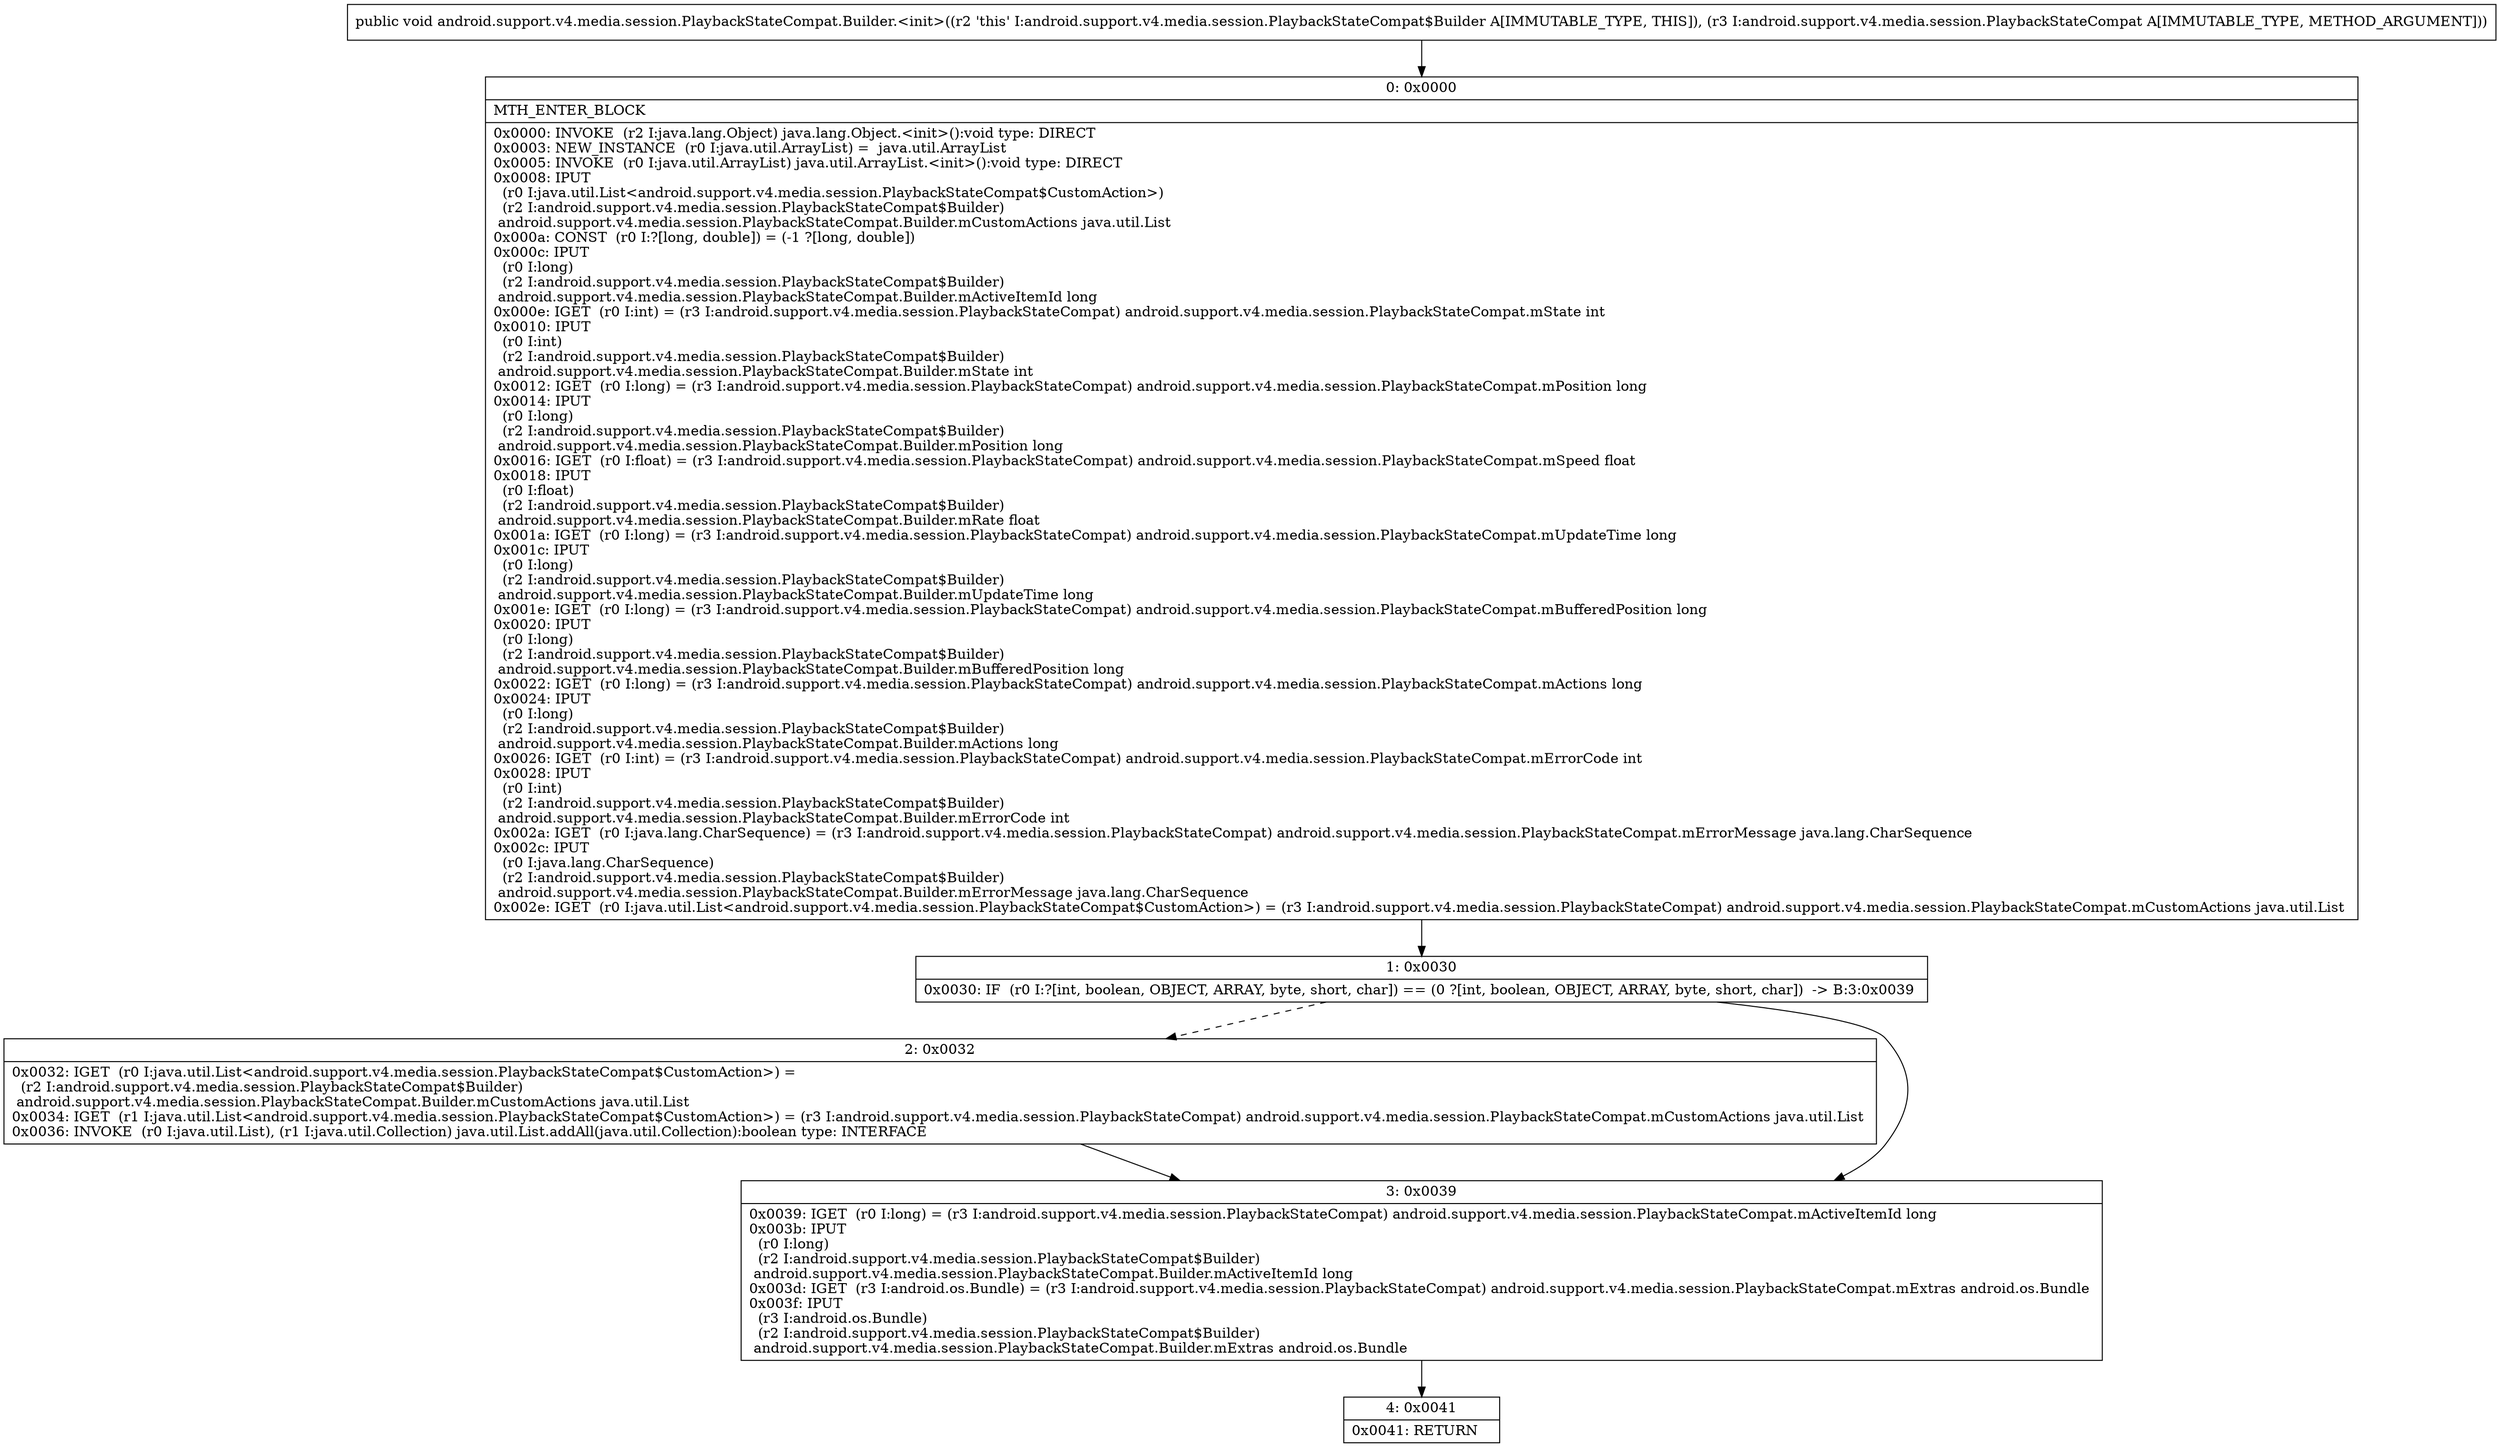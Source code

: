 digraph "CFG forandroid.support.v4.media.session.PlaybackStateCompat.Builder.\<init\>(Landroid\/support\/v4\/media\/session\/PlaybackStateCompat;)V" {
Node_0 [shape=record,label="{0\:\ 0x0000|MTH_ENTER_BLOCK\l|0x0000: INVOKE  (r2 I:java.lang.Object) java.lang.Object.\<init\>():void type: DIRECT \l0x0003: NEW_INSTANCE  (r0 I:java.util.ArrayList) =  java.util.ArrayList \l0x0005: INVOKE  (r0 I:java.util.ArrayList) java.util.ArrayList.\<init\>():void type: DIRECT \l0x0008: IPUT  \l  (r0 I:java.util.List\<android.support.v4.media.session.PlaybackStateCompat$CustomAction\>)\l  (r2 I:android.support.v4.media.session.PlaybackStateCompat$Builder)\l android.support.v4.media.session.PlaybackStateCompat.Builder.mCustomActions java.util.List \l0x000a: CONST  (r0 I:?[long, double]) = (\-1 ?[long, double]) \l0x000c: IPUT  \l  (r0 I:long)\l  (r2 I:android.support.v4.media.session.PlaybackStateCompat$Builder)\l android.support.v4.media.session.PlaybackStateCompat.Builder.mActiveItemId long \l0x000e: IGET  (r0 I:int) = (r3 I:android.support.v4.media.session.PlaybackStateCompat) android.support.v4.media.session.PlaybackStateCompat.mState int \l0x0010: IPUT  \l  (r0 I:int)\l  (r2 I:android.support.v4.media.session.PlaybackStateCompat$Builder)\l android.support.v4.media.session.PlaybackStateCompat.Builder.mState int \l0x0012: IGET  (r0 I:long) = (r3 I:android.support.v4.media.session.PlaybackStateCompat) android.support.v4.media.session.PlaybackStateCompat.mPosition long \l0x0014: IPUT  \l  (r0 I:long)\l  (r2 I:android.support.v4.media.session.PlaybackStateCompat$Builder)\l android.support.v4.media.session.PlaybackStateCompat.Builder.mPosition long \l0x0016: IGET  (r0 I:float) = (r3 I:android.support.v4.media.session.PlaybackStateCompat) android.support.v4.media.session.PlaybackStateCompat.mSpeed float \l0x0018: IPUT  \l  (r0 I:float)\l  (r2 I:android.support.v4.media.session.PlaybackStateCompat$Builder)\l android.support.v4.media.session.PlaybackStateCompat.Builder.mRate float \l0x001a: IGET  (r0 I:long) = (r3 I:android.support.v4.media.session.PlaybackStateCompat) android.support.v4.media.session.PlaybackStateCompat.mUpdateTime long \l0x001c: IPUT  \l  (r0 I:long)\l  (r2 I:android.support.v4.media.session.PlaybackStateCompat$Builder)\l android.support.v4.media.session.PlaybackStateCompat.Builder.mUpdateTime long \l0x001e: IGET  (r0 I:long) = (r3 I:android.support.v4.media.session.PlaybackStateCompat) android.support.v4.media.session.PlaybackStateCompat.mBufferedPosition long \l0x0020: IPUT  \l  (r0 I:long)\l  (r2 I:android.support.v4.media.session.PlaybackStateCompat$Builder)\l android.support.v4.media.session.PlaybackStateCompat.Builder.mBufferedPosition long \l0x0022: IGET  (r0 I:long) = (r3 I:android.support.v4.media.session.PlaybackStateCompat) android.support.v4.media.session.PlaybackStateCompat.mActions long \l0x0024: IPUT  \l  (r0 I:long)\l  (r2 I:android.support.v4.media.session.PlaybackStateCompat$Builder)\l android.support.v4.media.session.PlaybackStateCompat.Builder.mActions long \l0x0026: IGET  (r0 I:int) = (r3 I:android.support.v4.media.session.PlaybackStateCompat) android.support.v4.media.session.PlaybackStateCompat.mErrorCode int \l0x0028: IPUT  \l  (r0 I:int)\l  (r2 I:android.support.v4.media.session.PlaybackStateCompat$Builder)\l android.support.v4.media.session.PlaybackStateCompat.Builder.mErrorCode int \l0x002a: IGET  (r0 I:java.lang.CharSequence) = (r3 I:android.support.v4.media.session.PlaybackStateCompat) android.support.v4.media.session.PlaybackStateCompat.mErrorMessage java.lang.CharSequence \l0x002c: IPUT  \l  (r0 I:java.lang.CharSequence)\l  (r2 I:android.support.v4.media.session.PlaybackStateCompat$Builder)\l android.support.v4.media.session.PlaybackStateCompat.Builder.mErrorMessage java.lang.CharSequence \l0x002e: IGET  (r0 I:java.util.List\<android.support.v4.media.session.PlaybackStateCompat$CustomAction\>) = (r3 I:android.support.v4.media.session.PlaybackStateCompat) android.support.v4.media.session.PlaybackStateCompat.mCustomActions java.util.List \l}"];
Node_1 [shape=record,label="{1\:\ 0x0030|0x0030: IF  (r0 I:?[int, boolean, OBJECT, ARRAY, byte, short, char]) == (0 ?[int, boolean, OBJECT, ARRAY, byte, short, char])  \-\> B:3:0x0039 \l}"];
Node_2 [shape=record,label="{2\:\ 0x0032|0x0032: IGET  (r0 I:java.util.List\<android.support.v4.media.session.PlaybackStateCompat$CustomAction\>) = \l  (r2 I:android.support.v4.media.session.PlaybackStateCompat$Builder)\l android.support.v4.media.session.PlaybackStateCompat.Builder.mCustomActions java.util.List \l0x0034: IGET  (r1 I:java.util.List\<android.support.v4.media.session.PlaybackStateCompat$CustomAction\>) = (r3 I:android.support.v4.media.session.PlaybackStateCompat) android.support.v4.media.session.PlaybackStateCompat.mCustomActions java.util.List \l0x0036: INVOKE  (r0 I:java.util.List), (r1 I:java.util.Collection) java.util.List.addAll(java.util.Collection):boolean type: INTERFACE \l}"];
Node_3 [shape=record,label="{3\:\ 0x0039|0x0039: IGET  (r0 I:long) = (r3 I:android.support.v4.media.session.PlaybackStateCompat) android.support.v4.media.session.PlaybackStateCompat.mActiveItemId long \l0x003b: IPUT  \l  (r0 I:long)\l  (r2 I:android.support.v4.media.session.PlaybackStateCompat$Builder)\l android.support.v4.media.session.PlaybackStateCompat.Builder.mActiveItemId long \l0x003d: IGET  (r3 I:android.os.Bundle) = (r3 I:android.support.v4.media.session.PlaybackStateCompat) android.support.v4.media.session.PlaybackStateCompat.mExtras android.os.Bundle \l0x003f: IPUT  \l  (r3 I:android.os.Bundle)\l  (r2 I:android.support.v4.media.session.PlaybackStateCompat$Builder)\l android.support.v4.media.session.PlaybackStateCompat.Builder.mExtras android.os.Bundle \l}"];
Node_4 [shape=record,label="{4\:\ 0x0041|0x0041: RETURN   \l}"];
MethodNode[shape=record,label="{public void android.support.v4.media.session.PlaybackStateCompat.Builder.\<init\>((r2 'this' I:android.support.v4.media.session.PlaybackStateCompat$Builder A[IMMUTABLE_TYPE, THIS]), (r3 I:android.support.v4.media.session.PlaybackStateCompat A[IMMUTABLE_TYPE, METHOD_ARGUMENT])) }"];
MethodNode -> Node_0;
Node_0 -> Node_1;
Node_1 -> Node_2[style=dashed];
Node_1 -> Node_3;
Node_2 -> Node_3;
Node_3 -> Node_4;
}


